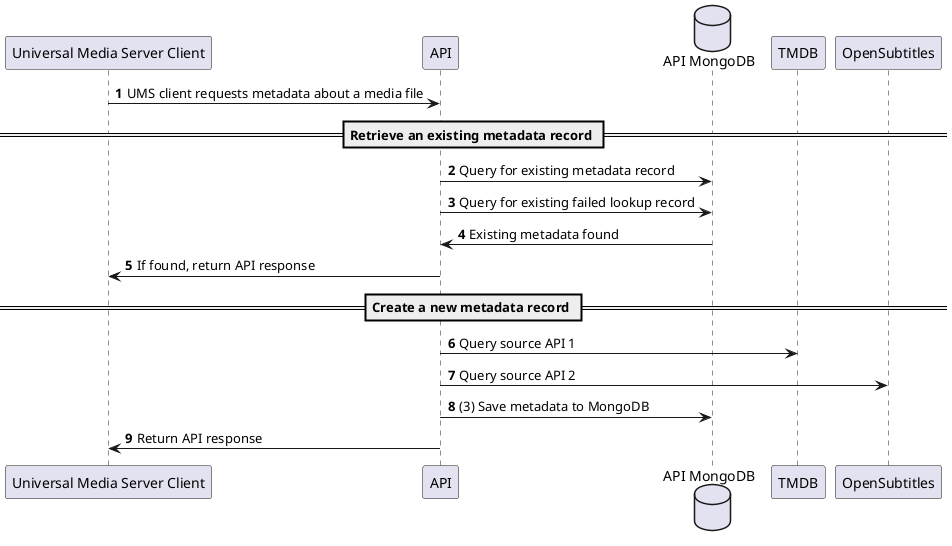 @startuml
participant "Universal Media Server Client"
participant "API"
database "API MongoDB"
autonumber

"Universal Media Server Client" -> API: UMS client requests metadata about a media file

== Retrieve an existing metadata record ==

API -> "API MongoDB": Query for existing metadata record
API -> "API MongoDB": Query for existing failed lookup record
"API MongoDB" -> API: Existing metadata found
API -> "Universal Media Server Client": If found, return API response

== Create a new metadata record ==

API -> TMDB : Query source API 1
API -> OpenSubtitles : Query source API 2

API -> "API MongoDB": (3) Save metadata to MongoDB

API -> "Universal Media Server Client": Return API response
